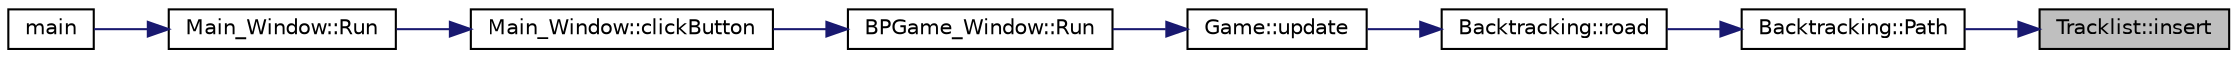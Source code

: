 digraph "Tracklist::insert"
{
 // LATEX_PDF_SIZE
  edge [fontname="Helvetica",fontsize="10",labelfontname="Helvetica",labelfontsize="10"];
  node [fontname="Helvetica",fontsize="10",shape=record];
  rankdir="RL";
  Node1 [label="Tracklist::insert",height=0.2,width=0.4,color="black", fillcolor="grey75", style="filled", fontcolor="black",tooltip="inserts a matrix with the actual state of if, the one could be use by the Backtracking"];
  Node1 -> Node2 [dir="back",color="midnightblue",fontsize="10",style="solid",fontname="Helvetica"];
  Node2 [label="Backtracking::Path",height=0.2,width=0.4,color="black", fillcolor="white", style="filled",URL="$classBacktracking.html#aa6ab348e6d6c30cd106ab9ac4ff3bb74",tooltip=" "];
  Node2 -> Node3 [dir="back",color="midnightblue",fontsize="10",style="solid",fontname="Helvetica"];
  Node3 [label="Backtracking::road",height=0.2,width=0.4,color="black", fillcolor="white", style="filled",URL="$classBacktracking.html#ab260a8a7109050ec57ea5efb50fe72c8",tooltip="gives the path fro an specific position"];
  Node3 -> Node4 [dir="back",color="midnightblue",fontsize="10",style="solid",fontname="Helvetica"];
  Node4 [label="Game::update",height=0.2,width=0.4,color="black", fillcolor="white", style="filled",URL="$classGame.html#a79df6376b332d63c9eca0dcee30305c3",tooltip=" "];
  Node4 -> Node5 [dir="back",color="midnightblue",fontsize="10",style="solid",fontname="Helvetica"];
  Node5 [label="BPGame_Window::Run",height=0.2,width=0.4,color="black", fillcolor="white", style="filled",URL="$classBPGame__Window.html#af16ea50673729421b824d00b57769c7b",tooltip="Run the window for the BP Game."];
  Node5 -> Node6 [dir="back",color="midnightblue",fontsize="10",style="solid",fontname="Helvetica"];
  Node6 [label="Main_Window::clickButton",height=0.2,width=0.4,color="black", fillcolor="white", style="filled",URL="$classMain__Window.html#a502bce91d1c3e08d193eb817c9b79f00",tooltip="It is called if the mouse is left clicked, and changes the window if the click was over a button."];
  Node6 -> Node7 [dir="back",color="midnightblue",fontsize="10",style="solid",fontname="Helvetica"];
  Node7 [label="Main_Window::Run",height=0.2,width=0.4,color="black", fillcolor="white", style="filled",URL="$classMain__Window.html#ae90070ea093f89d1f207b686e6e569a3",tooltip="Initializes the menu window."];
  Node7 -> Node8 [dir="back",color="midnightblue",fontsize="10",style="solid",fontname="Helvetica"];
  Node8 [label="main",height=0.2,width=0.4,color="black", fillcolor="white", style="filled",URL="$main_8cpp.html#ae66f6b31b5ad750f1fe042a706a4e3d4",tooltip=" "];
}
